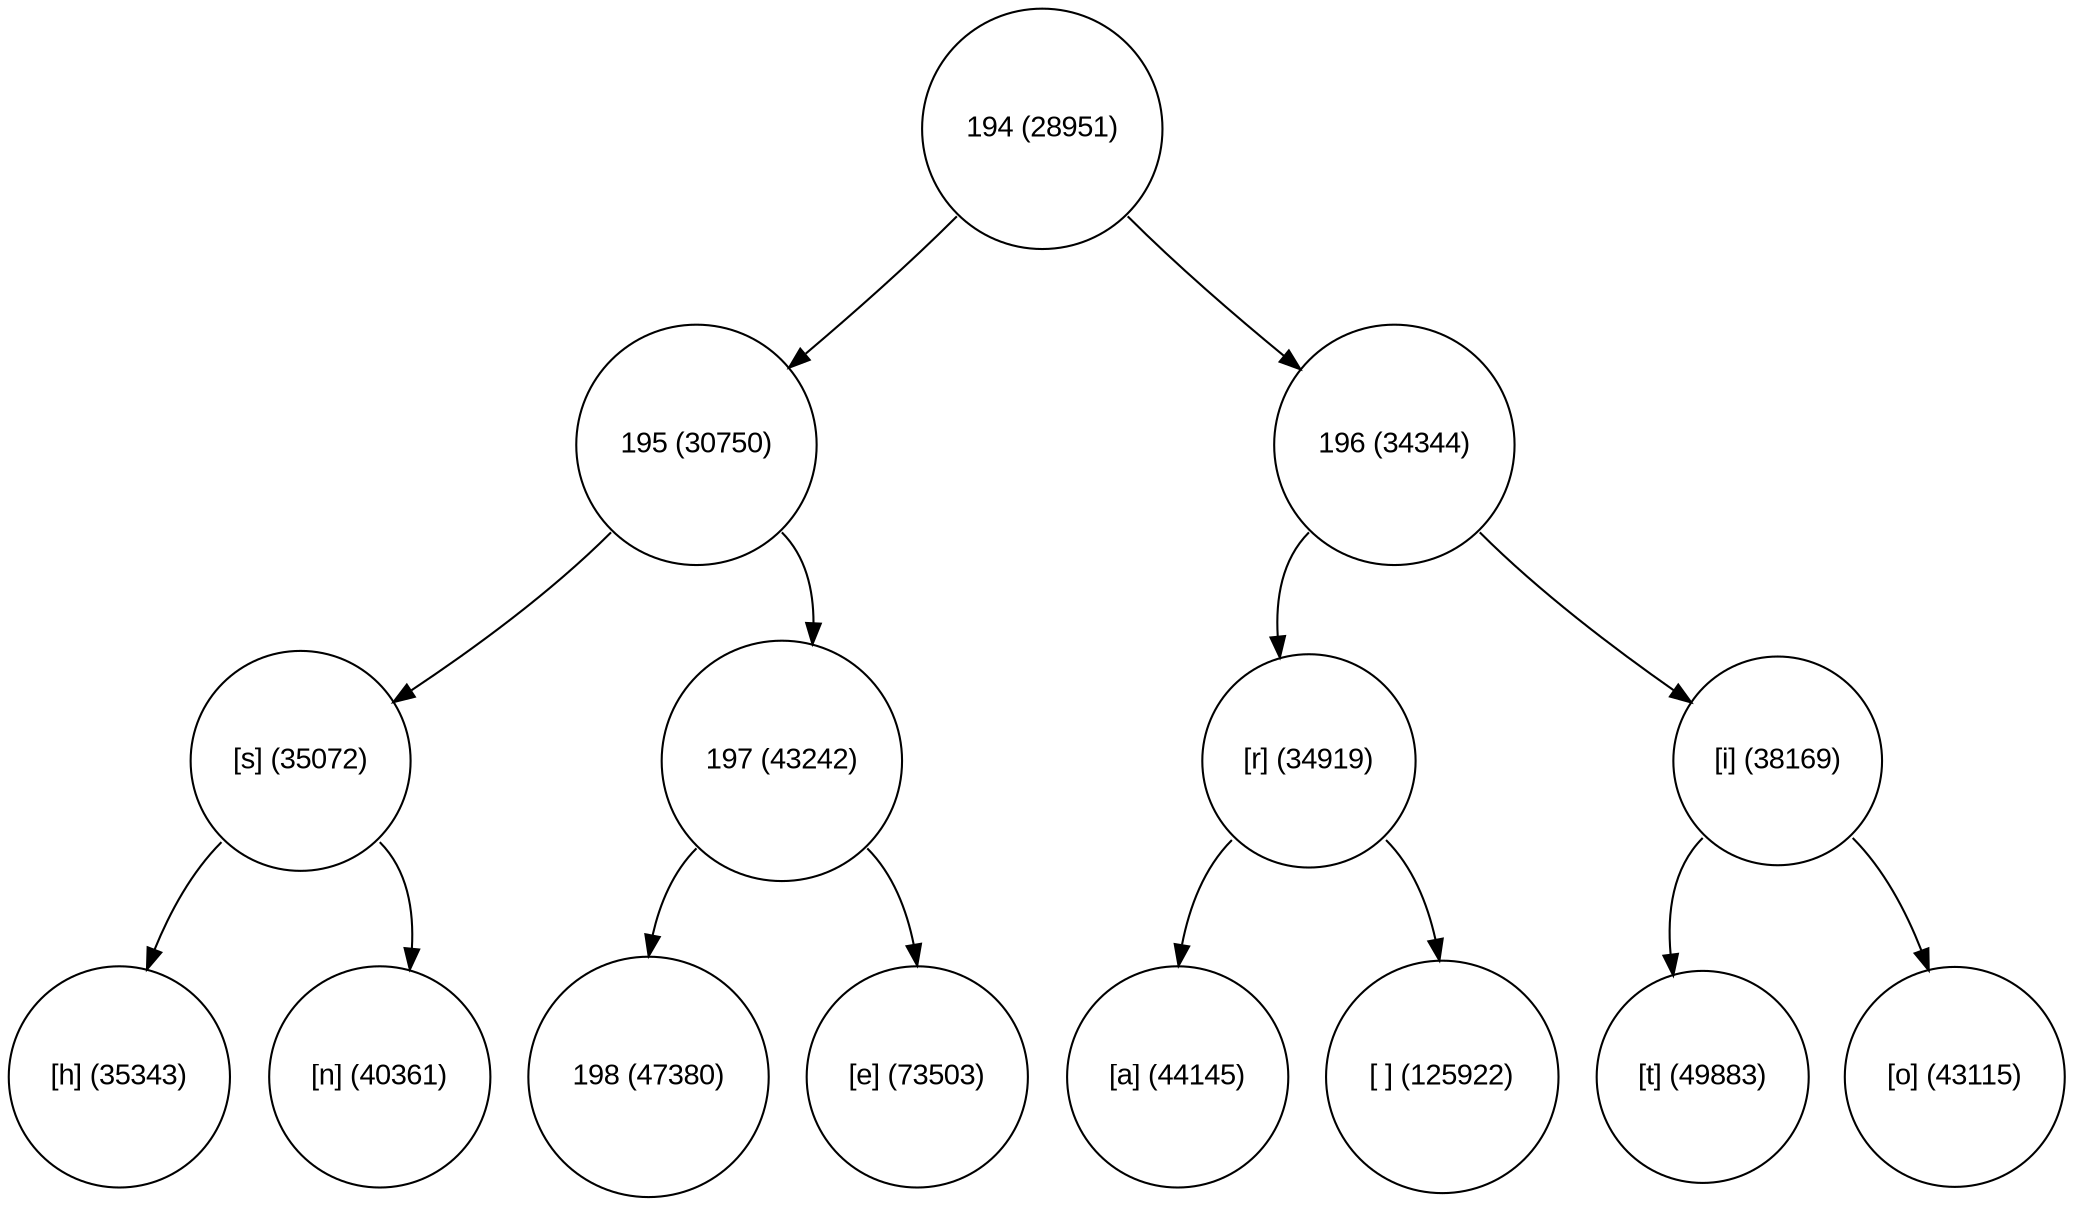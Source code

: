 digraph move_down {
	node [fontname="Arial", shape="circle", width=0.5]; 

	0 [label = "194 (28951)"];
	0:sw -> 1;
	1 [label = "195 (30750)"];
	1:sw -> 3;
	3 [label = "[s] (35072)"];
	3:sw -> 7;
	7 [label = "[h] (35343)"];
	3:se -> 8;
	8 [label = "[n] (40361)"];
	1:se -> 4;
	4 [label = "197 (43242)"];
	4:sw -> 9;
	9 [label = "198 (47380)"];
	4:se -> 10;
	10 [label = "[e] (73503)"];
	0:se -> 2;
	2 [label = "196 (34344)"];
	2:sw -> 5;
	5 [label = "[r] (34919)"];
	5:sw -> 11;
	11 [label = "[a] (44145)"];
	5:se -> 12;
	12 [label = "[ ] (125922)"];
	2:se -> 6;
	6 [label = "[i] (38169)"];
	6:sw -> 13;
	13 [label = "[t] (49883)"];
	6:se -> 14;
	14 [label = "[o] (43115)"];
}
